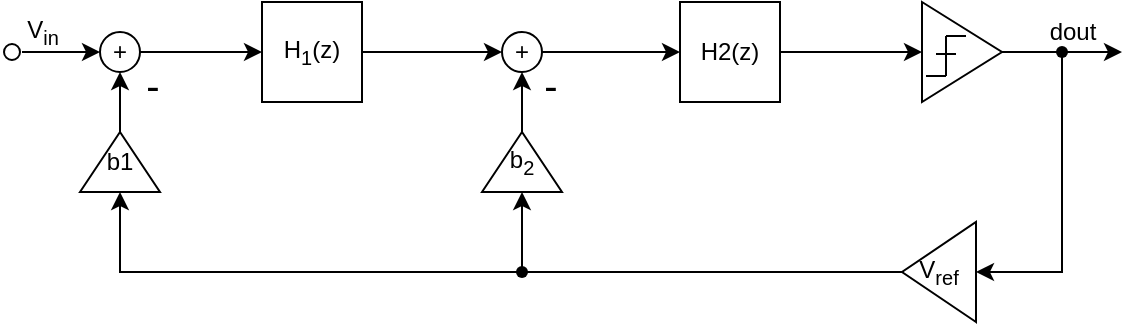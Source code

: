 <mxfile version="27.1.4" pages="5">
  <diagram id="gZWo3B7QlUxEHqJ_hI2z" name="Page-4">
    <mxGraphModel dx="1547" dy="680" grid="0" gridSize="10" guides="1" tooltips="1" connect="1" arrows="1" fold="1" page="0" pageScale="1" pageWidth="291" pageHeight="413" math="0" shadow="0">
      <root>
        <mxCell id="0" />
        <mxCell id="1" parent="0" />
        <mxCell id="CJryTpQNmuOGRw4IoCqr-4" style="edgeStyle=orthogonalEdgeStyle;rounded=0;orthogonalLoop=1;jettySize=auto;html=1;entryX=0;entryY=0.5;entryDx=0;entryDy=0;" parent="1" source="CJryTpQNmuOGRw4IoCqr-1" target="CJryTpQNmuOGRw4IoCqr-2" edge="1">
          <mxGeometry relative="1" as="geometry" />
        </mxCell>
        <mxCell id="CJryTpQNmuOGRw4IoCqr-1" value="H&lt;sub&gt;1&lt;/sub&gt;(z)" style="whiteSpace=wrap;html=1;aspect=fixed;" parent="1" vertex="1">
          <mxGeometry x="110" y="150" width="50" height="50" as="geometry" />
        </mxCell>
        <mxCell id="CJryTpQNmuOGRw4IoCqr-5" style="edgeStyle=orthogonalEdgeStyle;rounded=0;orthogonalLoop=1;jettySize=auto;html=1;entryX=0;entryY=0.5;entryDx=0;entryDy=0;" parent="1" source="CJryTpQNmuOGRw4IoCqr-2" target="CJryTpQNmuOGRw4IoCqr-3" edge="1">
          <mxGeometry relative="1" as="geometry" />
        </mxCell>
        <mxCell id="CJryTpQNmuOGRw4IoCqr-2" value="+" style="ellipse;whiteSpace=wrap;html=1;aspect=fixed;" parent="1" vertex="1">
          <mxGeometry x="230" y="165" width="20" height="20" as="geometry" />
        </mxCell>
        <mxCell id="CJryTpQNmuOGRw4IoCqr-13" style="edgeStyle=orthogonalEdgeStyle;rounded=0;orthogonalLoop=1;jettySize=auto;html=1;entryX=0;entryY=0.5;entryDx=0;entryDy=0;" parent="1" source="CJryTpQNmuOGRw4IoCqr-3" target="CJryTpQNmuOGRw4IoCqr-12" edge="1">
          <mxGeometry relative="1" as="geometry" />
        </mxCell>
        <mxCell id="CJryTpQNmuOGRw4IoCqr-3" value="H2(z)" style="whiteSpace=wrap;html=1;aspect=fixed;" parent="1" vertex="1">
          <mxGeometry x="319" y="150" width="50" height="50" as="geometry" />
        </mxCell>
        <mxCell id="CJryTpQNmuOGRw4IoCqr-7" style="edgeStyle=orthogonalEdgeStyle;rounded=0;orthogonalLoop=1;jettySize=auto;html=1;entryX=0.5;entryY=1;entryDx=0;entryDy=0;" parent="1" source="CJryTpQNmuOGRw4IoCqr-6" target="CJryTpQNmuOGRw4IoCqr-2" edge="1">
          <mxGeometry relative="1" as="geometry" />
        </mxCell>
        <mxCell id="CJryTpQNmuOGRw4IoCqr-6" value="b&lt;sub&gt;2&lt;/sub&gt;" style="triangle;whiteSpace=wrap;html=1;rotation=90;horizontal=0;verticalAlign=middle;direction=west;" parent="1" vertex="1">
          <mxGeometry x="225" y="210" width="30" height="40" as="geometry" />
        </mxCell>
        <mxCell id="CJryTpQNmuOGRw4IoCqr-11" style="edgeStyle=orthogonalEdgeStyle;rounded=0;orthogonalLoop=1;jettySize=auto;html=1;entryX=0;entryY=0.5;entryDx=0;entryDy=0;" parent="1" source="CJryTpQNmuOGRw4IoCqr-8" target="CJryTpQNmuOGRw4IoCqr-1" edge="1">
          <mxGeometry relative="1" as="geometry" />
        </mxCell>
        <mxCell id="CJryTpQNmuOGRw4IoCqr-8" value="+" style="ellipse;whiteSpace=wrap;html=1;aspect=fixed;" parent="1" vertex="1">
          <mxGeometry x="29" y="165" width="20" height="20" as="geometry" />
        </mxCell>
        <mxCell id="CJryTpQNmuOGRw4IoCqr-9" style="edgeStyle=orthogonalEdgeStyle;rounded=0;orthogonalLoop=1;jettySize=auto;html=1;entryX=0.5;entryY=1;entryDx=0;entryDy=0;" parent="1" source="CJryTpQNmuOGRw4IoCqr-10" target="CJryTpQNmuOGRw4IoCqr-8" edge="1">
          <mxGeometry relative="1" as="geometry" />
        </mxCell>
        <mxCell id="CJryTpQNmuOGRw4IoCqr-10" value="b1" style="triangle;whiteSpace=wrap;html=1;rotation=90;horizontal=0;verticalAlign=middle;direction=west;" parent="1" vertex="1">
          <mxGeometry x="24" y="210" width="30" height="40" as="geometry" />
        </mxCell>
        <mxCell id="CJryTpQNmuOGRw4IoCqr-19" style="edgeStyle=orthogonalEdgeStyle;rounded=0;orthogonalLoop=1;jettySize=auto;html=1;" parent="1" source="CJryTpQNmuOGRw4IoCqr-12" edge="1">
          <mxGeometry relative="1" as="geometry">
            <mxPoint x="540" y="175" as="targetPoint" />
          </mxGeometry>
        </mxCell>
        <mxCell id="CJryTpQNmuOGRw4IoCqr-20" style="edgeStyle=orthogonalEdgeStyle;rounded=0;orthogonalLoop=1;jettySize=auto;html=1;entryX=0;entryY=0.5;entryDx=0;entryDy=0;" parent="1" source="RtBxaYDA31Vj4AzgGgbc-4" target="CJryTpQNmuOGRw4IoCqr-21" edge="1">
          <mxGeometry relative="1" as="geometry">
            <mxPoint x="510" y="280" as="targetPoint" />
            <Array as="points">
              <mxPoint x="510" y="175" />
              <mxPoint x="510" y="285" />
            </Array>
          </mxGeometry>
        </mxCell>
        <mxCell id="CJryTpQNmuOGRw4IoCqr-12" value="" style="triangle;whiteSpace=wrap;html=1;" parent="1" vertex="1">
          <mxGeometry x="440" y="150" width="40" height="50" as="geometry" />
        </mxCell>
        <mxCell id="CJryTpQNmuOGRw4IoCqr-14" value="" style="endArrow=none;html=1;rounded=0;" parent="1" edge="1">
          <mxGeometry width="50" height="50" relative="1" as="geometry">
            <mxPoint x="452" y="187" as="sourcePoint" />
            <mxPoint x="452" y="167" as="targetPoint" />
          </mxGeometry>
        </mxCell>
        <mxCell id="CJryTpQNmuOGRw4IoCqr-16" value="" style="endArrow=none;html=1;rounded=0;" parent="1" edge="1">
          <mxGeometry width="50" height="50" relative="1" as="geometry">
            <mxPoint x="442" y="187" as="sourcePoint" />
            <mxPoint x="452" y="187" as="targetPoint" />
          </mxGeometry>
        </mxCell>
        <mxCell id="CJryTpQNmuOGRw4IoCqr-17" value="" style="endArrow=none;html=1;rounded=0;" parent="1" edge="1">
          <mxGeometry width="50" height="50" relative="1" as="geometry">
            <mxPoint x="452" y="167" as="sourcePoint" />
            <mxPoint x="462" y="167" as="targetPoint" />
          </mxGeometry>
        </mxCell>
        <mxCell id="CJryTpQNmuOGRw4IoCqr-18" value="" style="endArrow=none;html=1;rounded=0;" parent="1" edge="1">
          <mxGeometry width="50" height="50" relative="1" as="geometry">
            <mxPoint x="447" y="176" as="sourcePoint" />
            <mxPoint x="457" y="176" as="targetPoint" />
          </mxGeometry>
        </mxCell>
        <mxCell id="CJryTpQNmuOGRw4IoCqr-22" style="edgeStyle=orthogonalEdgeStyle;rounded=0;orthogonalLoop=1;jettySize=auto;html=1;entryX=0;entryY=0.5;entryDx=0;entryDy=0;" parent="1" source="CJryTpQNmuOGRw4IoCqr-21" target="CJryTpQNmuOGRw4IoCqr-6" edge="1">
          <mxGeometry relative="1" as="geometry" />
        </mxCell>
        <mxCell id="CJryTpQNmuOGRw4IoCqr-23" style="edgeStyle=orthogonalEdgeStyle;rounded=0;orthogonalLoop=1;jettySize=auto;html=1;entryX=0;entryY=0.5;entryDx=0;entryDy=0;" parent="1" source="RtBxaYDA31Vj4AzgGgbc-1" target="CJryTpQNmuOGRw4IoCqr-10" edge="1">
          <mxGeometry relative="1" as="geometry" />
        </mxCell>
        <mxCell id="CJryTpQNmuOGRw4IoCqr-21" value="V&lt;sub&gt;ref&lt;/sub&gt;" style="triangle;whiteSpace=wrap;html=1;rotation=0;horizontal=1;verticalAlign=middle;direction=west;" parent="1" vertex="1">
          <mxGeometry x="430" y="260" width="37" height="50" as="geometry" />
        </mxCell>
        <mxCell id="RtBxaYDA31Vj4AzgGgbc-1" value="" style="shape=waypoint;sketch=0;fillStyle=solid;size=6;pointerEvents=1;points=[];fillColor=none;resizable=0;rotatable=0;perimeter=centerPerimeter;snapToPoint=1;verticalAlign=middle;spacingBottom=0;spacingTop=0;fontFamily=Verdana;fontSize=12;labelPosition=center;verticalLabelPosition=middle;align=left;spacingRight=0;spacingLeft=6;" parent="1" vertex="1">
          <mxGeometry x="220" y="265" width="40" height="40" as="geometry" />
        </mxCell>
        <mxCell id="RtBxaYDA31Vj4AzgGgbc-4" value="" style="shape=waypoint;sketch=0;fillStyle=solid;size=6;pointerEvents=1;points=[];fillColor=none;resizable=0;rotatable=0;perimeter=centerPerimeter;snapToPoint=1;verticalAlign=middle;spacingBottom=0;spacingTop=0;fontFamily=Verdana;fontSize=12;labelPosition=center;verticalLabelPosition=middle;align=left;spacingRight=0;spacingLeft=6;" parent="1" vertex="1">
          <mxGeometry x="490" y="155" width="40" height="40" as="geometry" />
        </mxCell>
        <mxCell id="RtBxaYDA31Vj4AzgGgbc-6" value="&lt;font style=&quot;font-size: 20px;&quot;&gt;-&lt;/font&gt;" style="text;html=1;align=center;verticalAlign=middle;resizable=0;points=[];autosize=1;strokeColor=none;fillColor=none;" parent="1" vertex="1">
          <mxGeometry x="239" y="171" width="30" height="40" as="geometry" />
        </mxCell>
        <mxCell id="RtBxaYDA31Vj4AzgGgbc-7" value="&lt;font style=&quot;font-size: 20px;&quot;&gt;-&lt;/font&gt;" style="text;html=1;align=center;verticalAlign=middle;resizable=0;points=[];autosize=1;strokeColor=none;fillColor=none;" parent="1" vertex="1">
          <mxGeometry x="40" y="171" width="30" height="40" as="geometry" />
        </mxCell>
        <mxCell id="RtBxaYDA31Vj4AzgGgbc-8" value="dout" style="text;html=1;align=center;verticalAlign=middle;resizable=0;points=[];autosize=1;strokeColor=none;fillColor=none;" parent="1" vertex="1">
          <mxGeometry x="490" y="150" width="50" height="30" as="geometry" />
        </mxCell>
        <mxCell id="E4PyiPOslM1uWW0bDdT4-4" style="edgeStyle=orthogonalEdgeStyle;rounded=0;orthogonalLoop=1;jettySize=auto;html=1;entryX=0;entryY=0.5;entryDx=0;entryDy=0;" parent="1" source="E4PyiPOslM1uWW0bDdT4-3" target="CJryTpQNmuOGRw4IoCqr-8" edge="1">
          <mxGeometry relative="1" as="geometry" />
        </mxCell>
        <mxCell id="E4PyiPOslM1uWW0bDdT4-3" value="" style="verticalLabelPosition=bottom;shadow=0;dashed=0;align=center;html=1;verticalAlign=top;shape=mxgraph.electrical.logic_gates.inverting_contact;" parent="1" vertex="1">
          <mxGeometry x="-20" y="170" width="10" height="10" as="geometry" />
        </mxCell>
        <mxCell id="E4PyiPOslM1uWW0bDdT4-5" value="V&lt;sub&gt;in&lt;/sub&gt;" style="text;html=1;align=center;verticalAlign=middle;resizable=0;points=[];autosize=1;strokeColor=none;fillColor=none;" parent="1" vertex="1">
          <mxGeometry x="-20" y="150" width="40" height="30" as="geometry" />
        </mxCell>
      </root>
    </mxGraphModel>
  </diagram>
  <diagram id="gQB5KKi7ZmvJbul4bdGs" name="Page-5">
    <mxGraphModel dx="698" dy="296" grid="0" gridSize="10" guides="1" tooltips="1" connect="1" arrows="1" fold="1" page="0" pageScale="1" pageWidth="291" pageHeight="413" background="none" math="0" shadow="0">
      <root>
        <mxCell id="0" />
        <mxCell id="1" parent="0" />
        <mxCell id="dV9ZF2vHYXp3OjOCAdey-1" style="edgeStyle=orthogonalEdgeStyle;rounded=0;orthogonalLoop=1;jettySize=auto;html=1;entryX=0;entryY=0.5;entryDx=0;entryDy=0;" edge="1" parent="1" source="dV9ZF2vHYXp3OjOCAdey-2" target="dV9ZF2vHYXp3OjOCAdey-4">
          <mxGeometry relative="1" as="geometry" />
        </mxCell>
        <mxCell id="dV9ZF2vHYXp3OjOCAdey-2" value="H&lt;sub&gt;1&lt;/sub&gt;(z)" style="whiteSpace=wrap;html=1;aspect=fixed;" vertex="1" parent="1">
          <mxGeometry x="290" y="250" width="50" height="50" as="geometry" />
        </mxCell>
        <mxCell id="dV9ZF2vHYXp3OjOCAdey-3" style="edgeStyle=orthogonalEdgeStyle;rounded=0;orthogonalLoop=1;jettySize=auto;html=1;entryX=0;entryY=0.5;entryDx=0;entryDy=0;" edge="1" parent="1" source="dV9ZF2vHYXp3OjOCAdey-4" target="dV9ZF2vHYXp3OjOCAdey-6">
          <mxGeometry relative="1" as="geometry" />
        </mxCell>
        <mxCell id="dV9ZF2vHYXp3OjOCAdey-4" value="+" style="ellipse;whiteSpace=wrap;html=1;aspect=fixed;" vertex="1" parent="1">
          <mxGeometry x="410" y="265" width="20" height="20" as="geometry" />
        </mxCell>
        <mxCell id="dV9ZF2vHYXp3OjOCAdey-5" style="edgeStyle=orthogonalEdgeStyle;rounded=0;orthogonalLoop=1;jettySize=auto;html=1;entryX=0;entryY=0.5;entryDx=0;entryDy=0;" edge="1" parent="1" source="dV9ZF2vHYXp3OjOCAdey-6">
          <mxGeometry relative="1" as="geometry">
            <mxPoint x="620" y="275" as="targetPoint" />
          </mxGeometry>
        </mxCell>
        <mxCell id="dV9ZF2vHYXp3OjOCAdey-6" value="H2(z)" style="whiteSpace=wrap;html=1;aspect=fixed;" vertex="1" parent="1">
          <mxGeometry x="499" y="250" width="50" height="50" as="geometry" />
        </mxCell>
        <mxCell id="dV9ZF2vHYXp3OjOCAdey-7" style="edgeStyle=orthogonalEdgeStyle;rounded=0;orthogonalLoop=1;jettySize=auto;html=1;entryX=0.5;entryY=1;entryDx=0;entryDy=0;" edge="1" parent="1" source="dV9ZF2vHYXp3OjOCAdey-8" target="dV9ZF2vHYXp3OjOCAdey-4">
          <mxGeometry relative="1" as="geometry" />
        </mxCell>
        <mxCell id="dV9ZF2vHYXp3OjOCAdey-8" value="b&lt;sub&gt;2&lt;/sub&gt;" style="triangle;whiteSpace=wrap;html=1;rotation=90;horizontal=0;verticalAlign=middle;direction=west;" vertex="1" parent="1">
          <mxGeometry x="405" y="310" width="30" height="40" as="geometry" />
        </mxCell>
        <mxCell id="dV9ZF2vHYXp3OjOCAdey-9" style="edgeStyle=orthogonalEdgeStyle;rounded=0;orthogonalLoop=1;jettySize=auto;html=1;entryX=0;entryY=0.5;entryDx=0;entryDy=0;" edge="1" parent="1" source="dV9ZF2vHYXp3OjOCAdey-10" target="dV9ZF2vHYXp3OjOCAdey-2">
          <mxGeometry relative="1" as="geometry" />
        </mxCell>
        <mxCell id="dV9ZF2vHYXp3OjOCAdey-10" value="+" style="ellipse;whiteSpace=wrap;html=1;aspect=fixed;" vertex="1" parent="1">
          <mxGeometry x="209" y="265" width="20" height="20" as="geometry" />
        </mxCell>
        <mxCell id="dV9ZF2vHYXp3OjOCAdey-11" style="edgeStyle=orthogonalEdgeStyle;rounded=0;orthogonalLoop=1;jettySize=auto;html=1;entryX=0.5;entryY=1;entryDx=0;entryDy=0;" edge="1" parent="1" source="dV9ZF2vHYXp3OjOCAdey-12" target="dV9ZF2vHYXp3OjOCAdey-10">
          <mxGeometry relative="1" as="geometry" />
        </mxCell>
        <mxCell id="dV9ZF2vHYXp3OjOCAdey-12" value="b1" style="triangle;whiteSpace=wrap;html=1;rotation=90;horizontal=0;verticalAlign=middle;direction=west;" vertex="1" parent="1">
          <mxGeometry x="204" y="310" width="30" height="40" as="geometry" />
        </mxCell>
        <mxCell id="dV9ZF2vHYXp3OjOCAdey-13" style="edgeStyle=orthogonalEdgeStyle;rounded=0;orthogonalLoop=1;jettySize=auto;html=1;" edge="1" parent="1">
          <mxGeometry relative="1" as="geometry">
            <mxPoint x="701" y="275" as="targetPoint" />
            <mxPoint x="641" y="275" as="sourcePoint" />
          </mxGeometry>
        </mxCell>
        <mxCell id="dV9ZF2vHYXp3OjOCAdey-20" style="edgeStyle=orthogonalEdgeStyle;rounded=0;orthogonalLoop=1;jettySize=auto;html=1;entryX=0;entryY=0.5;entryDx=0;entryDy=0;exitX=0.5;exitY=1;exitDx=0;exitDy=0;" edge="1" parent="1" source="dV9ZF2vHYXp3OjOCAdey-31" target="dV9ZF2vHYXp3OjOCAdey-8">
          <mxGeometry relative="1" as="geometry">
            <mxPoint x="610" y="385" as="sourcePoint" />
            <Array as="points">
              <mxPoint x="630" y="380" />
              <mxPoint x="420" y="380" />
            </Array>
          </mxGeometry>
        </mxCell>
        <mxCell id="dV9ZF2vHYXp3OjOCAdey-21" style="edgeStyle=orthogonalEdgeStyle;rounded=0;orthogonalLoop=1;jettySize=auto;html=1;entryX=0;entryY=0.5;entryDx=0;entryDy=0;" edge="1" parent="1" source="dV9ZF2vHYXp3OjOCAdey-23" target="dV9ZF2vHYXp3OjOCAdey-12">
          <mxGeometry relative="1" as="geometry">
            <Array as="points">
              <mxPoint x="420" y="380" />
              <mxPoint x="219" y="380" />
            </Array>
          </mxGeometry>
        </mxCell>
        <mxCell id="dV9ZF2vHYXp3OjOCAdey-23" value="" style="shape=waypoint;sketch=0;fillStyle=solid;size=6;pointerEvents=1;points=[];fillColor=none;resizable=0;rotatable=0;perimeter=centerPerimeter;snapToPoint=1;verticalAlign=middle;spacingBottom=0;spacingTop=0;fontFamily=Verdana;fontSize=12;labelPosition=center;verticalLabelPosition=middle;align=left;spacingRight=0;spacingLeft=6;" vertex="1" parent="1">
          <mxGeometry x="400" y="360" width="40" height="40" as="geometry" />
        </mxCell>
        <mxCell id="dV9ZF2vHYXp3OjOCAdey-25" value="&lt;font style=&quot;font-size: 20px;&quot;&gt;-&lt;/font&gt;" style="text;html=1;align=center;verticalAlign=middle;resizable=0;points=[];autosize=1;strokeColor=none;fillColor=none;" vertex="1" parent="1">
          <mxGeometry x="419" y="271" width="30" height="40" as="geometry" />
        </mxCell>
        <mxCell id="dV9ZF2vHYXp3OjOCAdey-26" value="&lt;font style=&quot;font-size: 20px;&quot;&gt;-&lt;/font&gt;" style="text;html=1;align=center;verticalAlign=middle;resizable=0;points=[];autosize=1;strokeColor=none;fillColor=none;" vertex="1" parent="1">
          <mxGeometry x="220" y="271" width="30" height="40" as="geometry" />
        </mxCell>
        <mxCell id="dV9ZF2vHYXp3OjOCAdey-28" style="edgeStyle=orthogonalEdgeStyle;rounded=0;orthogonalLoop=1;jettySize=auto;html=1;entryX=0;entryY=0.5;entryDx=0;entryDy=0;" edge="1" parent="1" source="dV9ZF2vHYXp3OjOCAdey-29" target="dV9ZF2vHYXp3OjOCAdey-10">
          <mxGeometry relative="1" as="geometry" />
        </mxCell>
        <mxCell id="dV9ZF2vHYXp3OjOCAdey-29" value="" style="verticalLabelPosition=bottom;shadow=0;dashed=0;align=center;html=1;verticalAlign=top;shape=mxgraph.electrical.logic_gates.inverting_contact;" vertex="1" parent="1">
          <mxGeometry x="160" y="270" width="10" height="10" as="geometry" />
        </mxCell>
        <mxCell id="dV9ZF2vHYXp3OjOCAdey-30" value="V&lt;sub&gt;in&lt;/sub&gt;" style="text;html=1;align=center;verticalAlign=middle;resizable=0;points=[];autosize=1;strokeColor=none;fillColor=none;" vertex="1" parent="1">
          <mxGeometry x="160" y="250" width="40" height="30" as="geometry" />
        </mxCell>
        <mxCell id="dV9ZF2vHYXp3OjOCAdey-31" value="+" style="ellipse;whiteSpace=wrap;html=1;aspect=fixed;" vertex="1" parent="1">
          <mxGeometry x="620" y="265" width="20" height="20" as="geometry" />
        </mxCell>
        <mxCell id="dV9ZF2vHYXp3OjOCAdey-33" style="edgeStyle=orthogonalEdgeStyle;rounded=0;orthogonalLoop=1;jettySize=auto;html=1;entryX=0.5;entryY=0;entryDx=0;entryDy=0;" edge="1" parent="1" target="dV9ZF2vHYXp3OjOCAdey-31">
          <mxGeometry relative="1" as="geometry">
            <mxPoint x="630" y="228" as="sourcePoint" />
            <Array as="points">
              <mxPoint x="630" y="240" />
              <mxPoint x="630" y="240" />
            </Array>
          </mxGeometry>
        </mxCell>
        <mxCell id="dV9ZF2vHYXp3OjOCAdey-34" value="&lt;font style=&quot;font-size: 11px;&quot;&gt;E(z)&lt;/font&gt;" style="text;html=1;align=center;verticalAlign=middle;resizable=0;points=[];autosize=1;strokeColor=none;fillColor=none;" vertex="1" parent="1">
          <mxGeometry x="620" y="220" width="40" height="30" as="geometry" />
        </mxCell>
        <mxCell id="dV9ZF2vHYXp3OjOCAdey-35" value="&lt;font style=&quot;font-size: 11px;&quot;&gt;V(z)&lt;/font&gt;" style="text;html=1;align=center;verticalAlign=middle;resizable=0;points=[];autosize=1;strokeColor=none;fillColor=none;" vertex="1" parent="1">
          <mxGeometry x="660" y="250" width="40" height="30" as="geometry" />
        </mxCell>
      </root>
    </mxGraphModel>
  </diagram>
  <diagram id="8VHMNtIWuoGR1zw1A4Sn" name="Page-3">
    <mxGraphModel dx="850" dy="267" grid="0" gridSize="10" guides="1" tooltips="1" connect="1" arrows="1" fold="1" page="0" pageScale="1" pageWidth="291" pageHeight="413" math="1" shadow="0">
      <root>
        <mxCell id="0" />
        <mxCell id="1" parent="0" />
        <mxCell id="N3Xqp_bj4aA_QfKJzf-Z-3" style="edgeStyle=orthogonalEdgeStyle;rounded=0;orthogonalLoop=1;jettySize=auto;html=1;entryX=0;entryY=0.5;entryDx=0;entryDy=0;labelBackgroundColor=none;" edge="1" parent="1" source="N3Xqp_bj4aA_QfKJzf-Z-1" target="N3Xqp_bj4aA_QfKJzf-Z-2">
          <mxGeometry relative="1" as="geometry" />
        </mxCell>
        <mxCell id="N3Xqp_bj4aA_QfKJzf-Z-1" value="&lt;div&gt;&lt;font&gt;$$\Delta\Sigma$$&lt;/font&gt;&lt;/div&gt;" style="whiteSpace=wrap;html=1;aspect=fixed;fontSize=22;verticalAlign=middle;textDirection=vertical-lr;labelBackgroundColor=none;" vertex="1" parent="1">
          <mxGeometry x="40" y="80" width="60" height="60" as="geometry" />
        </mxCell>
        <mxCell id="gQUA27fmuFWmjgdwy_Er-4" style="edgeStyle=orthogonalEdgeStyle;rounded=0;orthogonalLoop=1;jettySize=auto;html=1;labelBackgroundColor=none;" edge="1" parent="1" source="N3Xqp_bj4aA_QfKJzf-Z-2">
          <mxGeometry relative="1" as="geometry">
            <mxPoint x="320" y="110" as="targetPoint" />
          </mxGeometry>
        </mxCell>
        <mxCell id="N3Xqp_bj4aA_QfKJzf-Z-2" value="Digital Filter" style="rounded=0;whiteSpace=wrap;html=1;fontSize=17;labelBackgroundColor=none;" vertex="1" parent="1">
          <mxGeometry x="160" y="85" width="104" height="50" as="geometry" />
        </mxCell>
        <mxCell id="N3Xqp_bj4aA_QfKJzf-Z-4" value="&lt;div&gt;&lt;font style=&quot;font-size: 15px;&quot;&gt;Vin&lt;/font&gt;&lt;/div&gt;" style="text;html=1;align=center;verticalAlign=middle;resizable=0;points=[];autosize=1;strokeColor=none;fillColor=none;labelBackgroundColor=none;" vertex="1" parent="1">
          <mxGeometry x="-70" y="95" width="50" height="30" as="geometry" />
        </mxCell>
        <mxCell id="gQUA27fmuFWmjgdwy_Er-1" style="edgeStyle=orthogonalEdgeStyle;rounded=0;orthogonalLoop=1;jettySize=auto;html=1;entryX=0;entryY=0.5;entryDx=0;entryDy=0;labelBackgroundColor=none;" edge="1" parent="1" source="gQUA27fmuFWmjgdwy_Er-2">
          <mxGeometry relative="1" as="geometry">
            <mxPoint x="40" y="110" as="targetPoint" />
          </mxGeometry>
        </mxCell>
        <mxCell id="gQUA27fmuFWmjgdwy_Er-2" value="" style="verticalLabelPosition=bottom;shadow=0;dashed=0;align=center;html=1;verticalAlign=top;shape=mxgraph.electrical.logic_gates.inverting_contact;labelBackgroundColor=none;" vertex="1" parent="1">
          <mxGeometry x="-30" y="105" width="10" height="10" as="geometry" />
        </mxCell>
        <mxCell id="gQUA27fmuFWmjgdwy_Er-5" value="&lt;font style=&quot;font-size: 15px;&quot;&gt;Q&lt;sub&gt;out&lt;/sub&gt;&lt;/font&gt;" style="text;html=1;align=center;verticalAlign=middle;resizable=0;points=[];autosize=1;strokeColor=none;fillColor=none;labelBackgroundColor=none;" vertex="1" parent="1">
          <mxGeometry x="280" y="80" width="50" height="30" as="geometry" />
        </mxCell>
      </root>
    </mxGraphModel>
  </diagram>
  <diagram id="soX1_EFC0Rq3kYVKs3pr" name="Page-6">
    <mxGraphModel dx="1055" dy="389" grid="0" gridSize="10" guides="1" tooltips="1" connect="1" arrows="1" fold="1" page="0" pageScale="1" pageWidth="291" pageHeight="413" math="1" shadow="0">
      <root>
        <mxCell id="0" />
        <mxCell id="1" parent="0" />
        <mxCell id="g7ns7u0CC3hlnOEi17j1-4" style="edgeStyle=orthogonalEdgeStyle;rounded=0;orthogonalLoop=1;jettySize=auto;html=1;labelBackgroundColor=none;" edge="1" parent="1" source="1_ZncWEBZtpwwkyxh1zw-4" target="g7ns7u0CC3hlnOEi17j1-1">
          <mxGeometry relative="1" as="geometry" />
        </mxCell>
        <mxCell id="1_ZncWEBZtpwwkyxh1zw-4" value="&lt;font style=&quot;font-size: 17px;&quot;&gt;$$z^{-1}$$&lt;/font&gt;" style="rounded=0;whiteSpace=wrap;html=1;labelBackgroundColor=none;" vertex="1" parent="1">
          <mxGeometry x="68" y="91" width="60" height="45" as="geometry" />
        </mxCell>
        <mxCell id="g7ns7u0CC3hlnOEi17j1-13" style="edgeStyle=orthogonalEdgeStyle;rounded=0;orthogonalLoop=1;jettySize=auto;html=1;entryX=0.5;entryY=1;entryDx=0;entryDy=0;labelBackgroundColor=none;" edge="1" parent="1" source="1_ZncWEBZtpwwkyxh1zw-5" target="g7ns7u0CC3hlnOEi17j1-9">
          <mxGeometry relative="1" as="geometry" />
        </mxCell>
        <mxCell id="1_ZncWEBZtpwwkyxh1zw-5" value="&lt;font style=&quot;font-size: 17px;&quot;&gt;$$z^{-osr}$$&lt;/font&gt;" style="rounded=0;whiteSpace=wrap;html=1;labelBackgroundColor=none;" vertex="1" parent="1">
          <mxGeometry x="275" y="91" width="60" height="45" as="geometry" />
        </mxCell>
        <mxCell id="g7ns7u0CC3hlnOEi17j1-12" style="edgeStyle=orthogonalEdgeStyle;rounded=0;orthogonalLoop=1;jettySize=auto;html=1;entryX=0;entryY=0.5;entryDx=0;entryDy=0;labelBackgroundColor=none;" edge="1" parent="1" source="g7ns7u0CC3hlnOEi17j1-1" target="g7ns7u0CC3hlnOEi17j1-9">
          <mxGeometry relative="1" as="geometry" />
        </mxCell>
        <mxCell id="g7ns7u0CC3hlnOEi17j1-1" value="" style="group;movable=1;resizable=1;rotatable=1;deletable=1;editable=1;locked=0;connectable=1;labelBackgroundColor=none;" vertex="1" connectable="0" parent="1">
          <mxGeometry x="6" y="52" width="26" height="28" as="geometry" />
        </mxCell>
        <mxCell id="1_ZncWEBZtpwwkyxh1zw-6" value="" style="ellipse;whiteSpace=wrap;html=1;aspect=fixed;fontSize=17;textShadow=1;movable=0;resizable=0;rotatable=0;deletable=0;editable=0;locked=1;connectable=0;" vertex="1" parent="g7ns7u0CC3hlnOEi17j1-1">
          <mxGeometry y="1" width="26" height="26" as="geometry" />
        </mxCell>
        <mxCell id="1_ZncWEBZtpwwkyxh1zw-7" value="&lt;div&gt;$$+$$&lt;/div&gt;" style="text;html=1;align=center;verticalAlign=middle;whiteSpace=wrap;rounded=0;fontSize=15;movable=0;resizable=0;rotatable=0;deletable=0;editable=0;locked=1;connectable=0;" vertex="1" parent="g7ns7u0CC3hlnOEi17j1-1">
          <mxGeometry x="4.5" width="17" height="28" as="geometry" />
        </mxCell>
        <mxCell id="3-cNEoHnSmUtxSrV5ZhE-4" style="edgeStyle=orthogonalEdgeStyle;rounded=0;orthogonalLoop=1;jettySize=auto;html=1;labelBackgroundColor=none;" edge="1" parent="1" source="g7ns7u0CC3hlnOEi17j1-9">
          <mxGeometry relative="1" as="geometry">
            <mxPoint x="450" y="66" as="targetPoint" />
          </mxGeometry>
        </mxCell>
        <mxCell id="g7ns7u0CC3hlnOEi17j1-9" value="" style="group;movable=1;resizable=1;rotatable=1;deletable=1;editable=1;locked=0;connectable=1;labelBackgroundColor=none;" vertex="1" connectable="0" parent="1">
          <mxGeometry x="381" y="52" width="26" height="28" as="geometry" />
        </mxCell>
        <mxCell id="g7ns7u0CC3hlnOEi17j1-10" value="" style="ellipse;whiteSpace=wrap;html=1;aspect=fixed;fontSize=17;textShadow=1;movable=0;resizable=0;rotatable=0;deletable=0;editable=0;locked=1;connectable=0;" vertex="1" parent="g7ns7u0CC3hlnOEi17j1-9">
          <mxGeometry y="1" width="26" height="26" as="geometry" />
        </mxCell>
        <mxCell id="g7ns7u0CC3hlnOEi17j1-11" value="&lt;div&gt;$$+$$&lt;/div&gt;" style="text;html=1;align=center;verticalAlign=middle;whiteSpace=wrap;rounded=0;fontSize=15;movable=0;resizable=0;rotatable=0;deletable=0;editable=0;locked=1;connectable=0;" vertex="1" parent="g7ns7u0CC3hlnOEi17j1-9">
          <mxGeometry x="4.5" width="17" height="28" as="geometry" />
        </mxCell>
        <mxCell id="g7ns7u0CC3hlnOEi17j1-14" value="" style="endArrow=classic;html=1;rounded=0;entryX=1;entryY=0.5;entryDx=0;entryDy=0;labelBackgroundColor=none;" edge="1" parent="1" target="1_ZncWEBZtpwwkyxh1zw-4">
          <mxGeometry width="50" height="50" relative="1" as="geometry">
            <mxPoint x="162" y="66" as="sourcePoint" />
            <mxPoint x="133" y="112.5" as="targetPoint" />
            <Array as="points">
              <mxPoint x="162" y="114" />
            </Array>
          </mxGeometry>
        </mxCell>
        <mxCell id="g7ns7u0CC3hlnOEi17j1-17" value="" style="endArrow=classic;html=1;rounded=0;entryX=1;entryY=0.5;entryDx=0;entryDy=0;labelBackgroundColor=none;" edge="1" parent="1">
          <mxGeometry width="50" height="50" relative="1" as="geometry">
            <mxPoint x="241" y="66" as="sourcePoint" />
            <mxPoint x="275" y="114" as="targetPoint" />
            <Array as="points">
              <mxPoint x="241" y="114" />
            </Array>
          </mxGeometry>
        </mxCell>
        <mxCell id="3-cNEoHnSmUtxSrV5ZhE-1" value="$$X(z)$$" style="text;html=1;align=center;verticalAlign=middle;resizable=0;points=[];autosize=1;strokeColor=none;fillColor=none;labelBackgroundColor=none;" vertex="1" parent="1">
          <mxGeometry x="-114" y="52" width="70" height="30" as="geometry" />
        </mxCell>
        <mxCell id="3-cNEoHnSmUtxSrV5ZhE-2" style="edgeStyle=orthogonalEdgeStyle;rounded=0;orthogonalLoop=1;jettySize=auto;html=1;entryX=0;entryY=0.5;entryDx=0;entryDy=0;labelBackgroundColor=none;" edge="1" parent="1" source="3-cNEoHnSmUtxSrV5ZhE-3">
          <mxGeometry relative="1" as="geometry">
            <mxPoint x="6" y="67" as="targetPoint" />
          </mxGeometry>
        </mxCell>
        <mxCell id="3-cNEoHnSmUtxSrV5ZhE-3" value="" style="verticalLabelPosition=bottom;shadow=0;dashed=0;align=center;html=1;verticalAlign=top;shape=mxgraph.electrical.logic_gates.inverting_contact;labelBackgroundColor=none;" vertex="1" parent="1">
          <mxGeometry x="-64" y="62" width="10" height="10" as="geometry" />
        </mxCell>
        <mxCell id="3-cNEoHnSmUtxSrV5ZhE-5" value="$$Y(z)$$" style="text;html=1;align=center;verticalAlign=middle;resizable=0;points=[];autosize=1;strokeColor=none;fillColor=none;labelBackgroundColor=none;" vertex="1" parent="1">
          <mxGeometry x="405" y="38" width="70" height="30" as="geometry" />
        </mxCell>
      </root>
    </mxGraphModel>
  </diagram>
  <diagram id="fG1_wIstrRRJM2FZDVzQ" name="Page-7">
    <mxGraphModel dx="1547" dy="680" grid="0" gridSize="10" guides="1" tooltips="1" connect="1" arrows="1" fold="1" page="0" pageScale="1" pageWidth="291" pageHeight="413" math="1" shadow="0">
      <root>
        <mxCell id="0" />
        <mxCell id="1" parent="0" />
        <mxCell id="2fbRog4UQWhd4MV1ygr6-48" style="endArrow=none;edgeStyle=orthogonalEdgeStyle;rounded=0;orthogonalLoop=1;jettySize=auto;html=1;" edge="1" parent="1" source="i_ivRI5nVCW75gqRr2es-1">
          <mxGeometry relative="1" as="geometry">
            <mxPoint x="350" y="200" as="targetPoint" />
          </mxGeometry>
        </mxCell>
        <mxCell id="i_ivRI5nVCW75gqRr2es-1" value="" style="verticalLabelPosition=bottom;shadow=0;dashed=0;align=center;html=1;verticalAlign=top;shape=mxgraph.electrical.abstract.operational_amp_1;" vertex="1" parent="1">
          <mxGeometry x="151" y="155" width="98" height="90" as="geometry" />
        </mxCell>
        <mxCell id="i_ivRI5nVCW75gqRr2es-2" value="" style="pointerEvents=1;verticalLabelPosition=bottom;shadow=0;dashed=0;align=center;html=1;verticalAlign=top;shape=mxgraph.electrical.signal_sources.signal_ground;" vertex="1" parent="1">
          <mxGeometry x="99" y="251" width="38" height="25" as="geometry" />
        </mxCell>
        <mxCell id="i_ivRI5nVCW75gqRr2es-4" style="endArrow=none;edgeStyle=orthogonalEdgeStyle;rounded=0;orthogonalLoop=1;jettySize=auto;html=1;entryX=0;entryY=0.835;entryDx=0;entryDy=0;entryPerimeter=0;" edge="1" parent="1" source="i_ivRI5nVCW75gqRr2es-2" target="i_ivRI5nVCW75gqRr2es-1">
          <mxGeometry relative="1" as="geometry">
            <Array as="points">
              <mxPoint x="118" y="230" />
              <mxPoint x="131" y="230" />
            </Array>
          </mxGeometry>
        </mxCell>
        <mxCell id="NL0Lb7cE0S0yHoRJVN3A-1" value="" style="pointerEvents=1;verticalLabelPosition=bottom;shadow=0;dashed=0;align=center;html=1;verticalAlign=top;shape=mxgraph.electrical.capacitors.capacitor_1;" vertex="1" parent="1">
          <mxGeometry x="161.5" y="74" width="77" height="40" as="geometry" />
        </mxCell>
        <mxCell id="NL0Lb7cE0S0yHoRJVN3A-2" style="endArrow=none;edgeStyle=orthogonalEdgeStyle;rounded=0;orthogonalLoop=1;jettySize=auto;html=1;entryX=1;entryY=0.5;entryDx=0;entryDy=0;entryPerimeter=0;" edge="1" parent="1" source="NL0Lb7cE0S0yHoRJVN3A-1" target="i_ivRI5nVCW75gqRr2es-1">
          <mxGeometry relative="1" as="geometry">
            <Array as="points">
              <mxPoint x="289" y="94" />
              <mxPoint x="289" y="200" />
            </Array>
          </mxGeometry>
        </mxCell>
        <mxCell id="NL0Lb7cE0S0yHoRJVN3A-5" value="" style="pointerEvents=1;verticalLabelPosition=bottom;shadow=0;dashed=0;align=center;html=1;verticalAlign=top;shape=mxgraph.electrical.capacitors.capacitor_1;" vertex="1" parent="1">
          <mxGeometry x="-87" y="150" width="77" height="40" as="geometry" />
        </mxCell>
        <mxCell id="NL0Lb7cE0S0yHoRJVN3A-7" value="" style="endArrow=none;html=1;rounded=0;exitX=1;exitY=0.5;exitDx=0;exitDy=0;exitPerimeter=0;" edge="1" parent="1" source="NL0Lb7cE0S0yHoRJVN3A-5">
          <mxGeometry width="50" height="50" relative="1" as="geometry">
            <mxPoint x="70" y="245" as="sourcePoint" />
            <mxPoint x="14" y="157" as="targetPoint" />
          </mxGeometry>
        </mxCell>
        <mxCell id="NL0Lb7cE0S0yHoRJVN3A-8" value="" style="endArrow=none;html=1;rounded=0;entryX=0;entryY=0.165;entryDx=0;entryDy=0;entryPerimeter=0;" edge="1" parent="1" source="ELsuJAQM_qr_vNhGC3J8-1" target="i_ivRI5nVCW75gqRr2es-1">
          <mxGeometry width="50" height="50" relative="1" as="geometry">
            <mxPoint x="19" y="171" as="sourcePoint" />
            <mxPoint x="132" y="170" as="targetPoint" />
          </mxGeometry>
        </mxCell>
        <mxCell id="ELsuJAQM_qr_vNhGC3J8-2" value="" style="endArrow=none;edgeStyle=orthogonalEdgeStyle;rounded=0;orthogonalLoop=1;jettySize=auto;html=1;entryDx=0;entryDy=0;entryPerimeter=0;" edge="1" parent="1" target="ELsuJAQM_qr_vNhGC3J8-1">
          <mxGeometry relative="1" as="geometry">
            <mxPoint x="162" y="94" as="sourcePoint" />
            <mxPoint x="151" y="169.85" as="targetPoint" />
            <Array as="points">
              <mxPoint x="162" y="94" />
              <mxPoint x="61" y="94" />
            </Array>
          </mxGeometry>
        </mxCell>
        <mxCell id="ELsuJAQM_qr_vNhGC3J8-3" value="" style="shape=waypoint;sketch=0;fillStyle=solid;size=6;pointerEvents=1;points=[];fillColor=none;resizable=0;rotatable=0;perimeter=centerPerimeter;snapToPoint=1;verticalAlign=middle;spacingBottom=0;spacingTop=0;fontFamily=Verdana;fontSize=12;labelPosition=center;verticalLabelPosition=middle;align=left;spacingRight=0;spacingLeft=6;" vertex="1" parent="1">
          <mxGeometry x="-30" y="150" width="40" height="40" as="geometry" />
        </mxCell>
        <mxCell id="ELsuJAQM_qr_vNhGC3J8-4" value="" style="endArrow=none;html=1;rounded=0;" edge="1" parent="1" target="ELsuJAQM_qr_vNhGC3J8-3">
          <mxGeometry width="50" height="50" relative="1" as="geometry">
            <mxPoint x="-10" y="207" as="sourcePoint" />
            <mxPoint x="92" y="339" as="targetPoint" />
          </mxGeometry>
        </mxCell>
        <mxCell id="ELsuJAQM_qr_vNhGC3J8-8" style="endArrow=none;edgeStyle=orthogonalEdgeStyle;rounded=0;orthogonalLoop=1;jettySize=auto;html=1;" edge="1" parent="1" source="ELsuJAQM_qr_vNhGC3J8-5">
          <mxGeometry relative="1" as="geometry">
            <mxPoint x="-10" y="243.171" as="targetPoint" />
          </mxGeometry>
        </mxCell>
        <mxCell id="ELsuJAQM_qr_vNhGC3J8-5" value="" style="pointerEvents=1;verticalLabelPosition=bottom;shadow=0;dashed=0;align=center;html=1;verticalAlign=top;shape=mxgraph.electrical.signal_sources.signal_ground;" vertex="1" parent="1">
          <mxGeometry x="-29" y="251" width="38" height="25" as="geometry" />
        </mxCell>
        <mxCell id="ELsuJAQM_qr_vNhGC3J8-14" value="" style="group;rotation=90;" vertex="1" connectable="0" parent="1">
          <mxGeometry x="-31" y="187" width="44" height="40" as="geometry" />
        </mxCell>
        <mxCell id="ELsuJAQM_qr_vNhGC3J8-11" value="" style="endArrow=none;html=1;rounded=0;exitX=1;exitY=0.5;exitDx=0;exitDy=0;exitPerimeter=0;" edge="1" parent="ELsuJAQM_qr_vNhGC3J8-14">
          <mxGeometry width="50" height="50" relative="1" as="geometry">
            <mxPoint x="22" y="18" as="sourcePoint" />
            <mxPoint x="35" y="42" as="targetPoint" />
          </mxGeometry>
        </mxCell>
        <mxCell id="ELsuJAQM_qr_vNhGC3J8-12" value="" style="shape=waypoint;sketch=0;fillStyle=solid;size=6;pointerEvents=1;points=[];fillColor=none;resizable=0;rotatable=0;perimeter=centerPerimeter;snapToPoint=1;verticalAlign=middle;spacingBottom=0;spacingTop=0;fontFamily=Verdana;fontSize=12;labelPosition=center;verticalLabelPosition=middle;align=left;spacingRight=0;spacingLeft=6;rotation=90;" vertex="1" parent="ELsuJAQM_qr_vNhGC3J8-14">
          <mxGeometry x="2" y="-2" width="40" height="40" as="geometry" />
        </mxCell>
        <mxCell id="2fbRog4UQWhd4MV1ygr6-72" value="" style="endArrow=classic;html=1;rounded=0;curved=1;" edge="1" parent="ELsuJAQM_qr_vNhGC3J8-14">
          <mxGeometry width="50" height="50" relative="1" as="geometry">
            <mxPoint x="32" y="21" as="sourcePoint" />
            <mxPoint x="12" y="34" as="targetPoint" />
            <Array as="points">
              <mxPoint x="38" y="40" />
            </Array>
          </mxGeometry>
        </mxCell>
        <mxCell id="ELsuJAQM_qr_vNhGC3J8-18" value="" style="group" vertex="1" connectable="0" parent="1">
          <mxGeometry x="-162" y="150" width="76" height="40" as="geometry" />
        </mxCell>
        <mxCell id="ELsuJAQM_qr_vNhGC3J8-15" value="" style="endArrow=none;html=1;rounded=0;exitX=1;exitY=0.5;exitDx=0;exitDy=0;exitPerimeter=0;" edge="1" parent="ELsuJAQM_qr_vNhGC3J8-18">
          <mxGeometry width="50" height="50" relative="1" as="geometry">
            <mxPoint x="20" y="20" as="sourcePoint" />
            <mxPoint x="44" y="7" as="targetPoint" />
          </mxGeometry>
        </mxCell>
        <mxCell id="ELsuJAQM_qr_vNhGC3J8-16" value="" style="shape=waypoint;sketch=0;fillStyle=solid;size=6;pointerEvents=1;points=[];fillColor=none;resizable=0;rotatable=0;perimeter=centerPerimeter;snapToPoint=1;verticalAlign=middle;spacingBottom=0;spacingTop=0;fontFamily=Verdana;fontSize=12;labelPosition=center;verticalLabelPosition=middle;align=left;spacingRight=0;spacingLeft=6;" vertex="1" parent="ELsuJAQM_qr_vNhGC3J8-18">
          <mxGeometry width="40" height="40" as="geometry" />
        </mxCell>
        <mxCell id="2fbRog4UQWhd4MV1ygr6-1" style="endArrow=none;edgeStyle=orthogonalEdgeStyle;rounded=0;orthogonalLoop=1;jettySize=auto;html=1;entryX=0;entryY=0.5;entryDx=0;entryDy=0;" edge="1" parent="ELsuJAQM_qr_vNhGC3J8-18" source="2fbRog4UQWhd4MV1ygr6-2">
          <mxGeometry relative="1" as="geometry">
            <mxPoint x="19" y="20" as="targetPoint" />
          </mxGeometry>
        </mxCell>
        <mxCell id="2fbRog4UQWhd4MV1ygr6-2" value="" style="verticalLabelPosition=bottom;shadow=0;dashed=0;align=center;html=1;verticalAlign=top;shape=mxgraph.electrical.logic_gates.inverting_contact;" vertex="1" parent="ELsuJAQM_qr_vNhGC3J8-18">
          <mxGeometry x="-30" y="15" width="10" height="10" as="geometry" />
        </mxCell>
        <mxCell id="2fbRog4UQWhd4MV1ygr6-77" value="" style="endArrow=classic;html=1;rounded=0;exitX=0.72;exitY=0.5;exitDx=0;exitDy=0;exitPerimeter=0;curved=1;" edge="1" parent="ELsuJAQM_qr_vNhGC3J8-18">
          <mxGeometry width="50" height="50" relative="1" as="geometry">
            <mxPoint x="20" y="4" as="sourcePoint" />
            <mxPoint x="36.96" y="25.0" as="targetPoint" />
            <Array as="points">
              <mxPoint x="31.96" y="6.0" />
            </Array>
          </mxGeometry>
        </mxCell>
        <mxCell id="2fbRog4UQWhd4MV1ygr6-86" value="$$\Phi_1$$" style="text;html=1;align=center;verticalAlign=middle;resizable=0;points=[];autosize=1;strokeColor=none;fillColor=none;" vertex="1" parent="ELsuJAQM_qr_vNhGC3J8-18">
          <mxGeometry x="-3" y="-16" width="79" height="26" as="geometry" />
        </mxCell>
        <mxCell id="ELsuJAQM_qr_vNhGC3J8-19" style="endArrow=none;edgeStyle=orthogonalEdgeStyle;rounded=0;orthogonalLoop=1;jettySize=auto;html=1;" edge="1" parent="1" source="ELsuJAQM_qr_vNhGC3J8-20">
          <mxGeometry relative="1" as="geometry">
            <mxPoint x="-88" y="240.171" as="targetPoint" />
          </mxGeometry>
        </mxCell>
        <mxCell id="ELsuJAQM_qr_vNhGC3J8-20" value="" style="pointerEvents=1;verticalLabelPosition=bottom;shadow=0;dashed=0;align=center;html=1;verticalAlign=top;shape=mxgraph.electrical.signal_sources.signal_ground;" vertex="1" parent="1">
          <mxGeometry x="-107" y="248" width="38" height="25" as="geometry" />
        </mxCell>
        <mxCell id="ELsuJAQM_qr_vNhGC3J8-21" value="" style="group;rotation=90;" vertex="1" connectable="0" parent="1">
          <mxGeometry x="-109" y="184" width="44" height="40" as="geometry" />
        </mxCell>
        <mxCell id="ELsuJAQM_qr_vNhGC3J8-22" value="" style="endArrow=none;html=1;rounded=0;exitX=1;exitY=0.5;exitDx=0;exitDy=0;exitPerimeter=0;" edge="1" parent="ELsuJAQM_qr_vNhGC3J8-21">
          <mxGeometry width="50" height="50" relative="1" as="geometry">
            <mxPoint x="22" y="21" as="sourcePoint" />
            <mxPoint x="35" y="45" as="targetPoint" />
          </mxGeometry>
        </mxCell>
        <mxCell id="ELsuJAQM_qr_vNhGC3J8-23" value="" style="shape=waypoint;sketch=0;fillStyle=solid;size=6;pointerEvents=1;points=[];fillColor=none;resizable=0;rotatable=0;perimeter=centerPerimeter;snapToPoint=1;verticalAlign=middle;spacingBottom=0;spacingTop=0;fontFamily=Verdana;fontSize=12;labelPosition=center;verticalLabelPosition=middle;align=left;spacingRight=0;spacingLeft=6;rotation=90;" vertex="1" parent="ELsuJAQM_qr_vNhGC3J8-21">
          <mxGeometry x="2" y="1" width="40" height="40" as="geometry" />
        </mxCell>
        <mxCell id="ELsuJAQM_qr_vNhGC3J8-24" value="" style="endArrow=none;html=1;rounded=0;" edge="1" parent="ELsuJAQM_qr_vNhGC3J8-21">
          <mxGeometry width="50" height="50" relative="1" as="geometry">
            <mxPoint x="21.8" y="23" as="sourcePoint" />
            <mxPoint x="21.8" y="-14" as="targetPoint" />
          </mxGeometry>
        </mxCell>
        <mxCell id="2fbRog4UQWhd4MV1ygr6-71" value="" style="endArrow=classic;html=1;rounded=0;curved=1;" edge="1" parent="ELsuJAQM_qr_vNhGC3J8-21">
          <mxGeometry width="50" height="50" relative="1" as="geometry">
            <mxPoint x="38" y="22" as="sourcePoint" />
            <mxPoint x="18" y="35" as="targetPoint" />
            <Array as="points">
              <mxPoint x="44" y="41" />
            </Array>
          </mxGeometry>
        </mxCell>
        <mxCell id="ELsuJAQM_qr_vNhGC3J8-25" value="" style="endArrow=none;html=1;rounded=0;entryX=0;entryY=0.5;entryDx=0;entryDy=0;entryPerimeter=0;" edge="1" parent="1" target="NL0Lb7cE0S0yHoRJVN3A-5">
          <mxGeometry width="50" height="50" relative="1" as="geometry">
            <mxPoint x="-117" y="170" as="sourcePoint" />
            <mxPoint x="-157" y="224" as="targetPoint" />
          </mxGeometry>
        </mxCell>
        <mxCell id="ELsuJAQM_qr_vNhGC3J8-32" value="" style="shape=waypoint;sketch=0;fillStyle=solid;size=6;pointerEvents=1;points=[];fillColor=none;resizable=0;rotatable=0;perimeter=centerPerimeter;snapToPoint=1;verticalAlign=middle;spacingBottom=0;spacingTop=0;fontFamily=Verdana;fontSize=12;labelPosition=center;verticalLabelPosition=middle;align=left;spacingRight=0;spacingLeft=6;" vertex="1" parent="1">
          <mxGeometry x="-107" y="150" width="40" height="40" as="geometry" />
        </mxCell>
        <mxCell id="2fbRog4UQWhd4MV1ygr6-3" value="V&lt;sub&gt;in&lt;/sub&gt;" style="text;html=1;align=center;verticalAlign=middle;resizable=0;points=[];autosize=1;strokeColor=none;fillColor=none;" vertex="1" parent="1">
          <mxGeometry x="-196" y="144" width="40" height="30" as="geometry" />
        </mxCell>
        <mxCell id="2fbRog4UQWhd4MV1ygr6-4" value="" style="endArrow=none;html=1;rounded=0;" edge="1" parent="1" target="ELsuJAQM_qr_vNhGC3J8-1">
          <mxGeometry width="50" height="50" relative="1" as="geometry">
            <mxPoint x="19" y="171" as="sourcePoint" />
            <mxPoint x="132" y="170" as="targetPoint" />
          </mxGeometry>
        </mxCell>
        <mxCell id="2fbRog4UQWhd4MV1ygr6-30" style="endArrow=non;edgeStyle=orthogonalEdgeStyle;rounded=0;orthogonalLoop=1;jettySize=auto;html=1;" edge="1" parent="1" source="ELsuJAQM_qr_vNhGC3J8-1">
          <mxGeometry relative="1" as="geometry">
            <mxPoint x="-39" y="359" as="targetPoint" />
            <Array as="points">
              <mxPoint x="61" y="359" />
              <mxPoint x="-39" y="359" />
            </Array>
          </mxGeometry>
        </mxCell>
        <mxCell id="ELsuJAQM_qr_vNhGC3J8-1" value="" style="shape=waypoint;sketch=0;fillStyle=solid;size=6;pointerEvents=1;points=[];fillColor=none;resizable=0;rotatable=0;perimeter=centerPerimeter;snapToPoint=1;verticalAlign=middle;spacingBottom=0;spacingTop=0;fontFamily=Verdana;fontSize=12;labelPosition=center;verticalLabelPosition=middle;align=left;spacingRight=0;spacingLeft=6;" vertex="1" parent="1">
          <mxGeometry x="41" y="150" width="40" height="40" as="geometry" />
        </mxCell>
        <mxCell id="2fbRog4UQWhd4MV1ygr6-6" value="" style="pointerEvents=1;verticalLabelPosition=bottom;shadow=0;dashed=0;align=center;html=1;verticalAlign=top;shape=mxgraph.electrical.capacitors.capacitor_1;" vertex="1" parent="1">
          <mxGeometry x="-141" y="339" width="77" height="40" as="geometry" />
        </mxCell>
        <mxCell id="2fbRog4UQWhd4MV1ygr6-7" value="" style="endArrow=none;html=1;rounded=0;exitX=1;exitY=0.5;exitDx=0;exitDy=0;exitPerimeter=0;" edge="1" parent="1" source="2fbRog4UQWhd4MV1ygr6-6">
          <mxGeometry width="50" height="50" relative="1" as="geometry">
            <mxPoint x="16" y="434" as="sourcePoint" />
            <mxPoint x="-40" y="346" as="targetPoint" />
          </mxGeometry>
        </mxCell>
        <mxCell id="2fbRog4UQWhd4MV1ygr6-8" value="" style="shape=waypoint;sketch=0;fillStyle=solid;size=6;pointerEvents=1;points=[];fillColor=none;resizable=0;rotatable=0;perimeter=centerPerimeter;snapToPoint=1;verticalAlign=middle;spacingBottom=0;spacingTop=0;fontFamily=Verdana;fontSize=12;labelPosition=center;verticalLabelPosition=middle;align=left;spacingRight=0;spacingLeft=6;" vertex="1" parent="1">
          <mxGeometry x="-84" y="339" width="40" height="40" as="geometry" />
        </mxCell>
        <mxCell id="2fbRog4UQWhd4MV1ygr6-9" value="" style="endArrow=none;html=1;rounded=0;" edge="1" parent="1" target="2fbRog4UQWhd4MV1ygr6-8">
          <mxGeometry width="50" height="50" relative="1" as="geometry">
            <mxPoint x="-64" y="396" as="sourcePoint" />
            <mxPoint x="38" y="528" as="targetPoint" />
          </mxGeometry>
        </mxCell>
        <mxCell id="2fbRog4UQWhd4MV1ygr6-10" style="endArrow=none;edgeStyle=orthogonalEdgeStyle;rounded=0;orthogonalLoop=1;jettySize=auto;html=1;" edge="1" parent="1" source="2fbRog4UQWhd4MV1ygr6-11">
          <mxGeometry relative="1" as="geometry">
            <mxPoint x="-64" y="432.171" as="targetPoint" />
          </mxGeometry>
        </mxCell>
        <mxCell id="2fbRog4UQWhd4MV1ygr6-11" value="" style="pointerEvents=1;verticalLabelPosition=bottom;shadow=0;dashed=0;align=center;html=1;verticalAlign=top;shape=mxgraph.electrical.signal_sources.signal_ground;" vertex="1" parent="1">
          <mxGeometry x="-83" y="440" width="38" height="25" as="geometry" />
        </mxCell>
        <mxCell id="2fbRog4UQWhd4MV1ygr6-12" value="" style="group;rotation=90;" vertex="1" connectable="0" parent="1">
          <mxGeometry x="-85" y="376" width="44" height="40" as="geometry" />
        </mxCell>
        <mxCell id="2fbRog4UQWhd4MV1ygr6-13" value="" style="endArrow=none;html=1;rounded=0;exitX=1;exitY=0.5;exitDx=0;exitDy=0;exitPerimeter=0;" edge="1" parent="2fbRog4UQWhd4MV1ygr6-12">
          <mxGeometry width="50" height="50" relative="1" as="geometry">
            <mxPoint x="22" y="18" as="sourcePoint" />
            <mxPoint x="35" y="42" as="targetPoint" />
          </mxGeometry>
        </mxCell>
        <mxCell id="2fbRog4UQWhd4MV1ygr6-14" value="" style="shape=waypoint;sketch=0;fillStyle=solid;size=6;pointerEvents=1;points=[];fillColor=none;resizable=0;rotatable=0;perimeter=centerPerimeter;snapToPoint=1;verticalAlign=middle;spacingBottom=0;spacingTop=0;fontFamily=Verdana;fontSize=12;labelPosition=center;verticalLabelPosition=middle;align=left;spacingRight=0;spacingLeft=6;rotation=90;" vertex="1" parent="2fbRog4UQWhd4MV1ygr6-12">
          <mxGeometry x="2" y="-2" width="40" height="40" as="geometry" />
        </mxCell>
        <mxCell id="2fbRog4UQWhd4MV1ygr6-81" value="" style="endArrow=classic;html=1;rounded=0;curved=1;" edge="1" parent="2fbRog4UQWhd4MV1ygr6-12">
          <mxGeometry width="50" height="50" relative="1" as="geometry">
            <mxPoint x="32" y="19" as="sourcePoint" />
            <mxPoint x="12" y="32" as="targetPoint" />
            <Array as="points">
              <mxPoint x="38" y="38" />
            </Array>
          </mxGeometry>
        </mxCell>
        <mxCell id="2fbRog4UQWhd4MV1ygr6-15" value="" style="group" vertex="1" connectable="0" parent="1">
          <mxGeometry x="-293" y="367" width="44" height="40" as="geometry" />
        </mxCell>
        <mxCell id="2fbRog4UQWhd4MV1ygr6-16" value="" style="endArrow=none;html=1;rounded=0;exitX=1;exitY=0.5;exitDx=0;exitDy=0;exitPerimeter=0;" edge="1" parent="2fbRog4UQWhd4MV1ygr6-15">
          <mxGeometry width="50" height="50" relative="1" as="geometry">
            <mxPoint x="20" y="20" as="sourcePoint" />
            <mxPoint x="44" y="7" as="targetPoint" />
          </mxGeometry>
        </mxCell>
        <mxCell id="2fbRog4UQWhd4MV1ygr6-17" value="" style="shape=waypoint;sketch=0;fillStyle=solid;size=6;pointerEvents=1;points=[];fillColor=none;resizable=0;rotatable=0;perimeter=centerPerimeter;snapToPoint=1;verticalAlign=middle;spacingBottom=0;spacingTop=0;fontFamily=Verdana;fontSize=12;labelPosition=center;verticalLabelPosition=middle;align=left;spacingRight=0;spacingLeft=6;" vertex="1" parent="2fbRog4UQWhd4MV1ygr6-15">
          <mxGeometry width="40" height="40" as="geometry" />
        </mxCell>
        <mxCell id="2fbRog4UQWhd4MV1ygr6-18" style="endArrow=none;edgeStyle=orthogonalEdgeStyle;rounded=0;orthogonalLoop=1;jettySize=auto;html=1;entryX=0;entryY=0.5;entryDx=0;entryDy=0;" edge="1" parent="2fbRog4UQWhd4MV1ygr6-15" source="2fbRog4UQWhd4MV1ygr6-19">
          <mxGeometry relative="1" as="geometry">
            <mxPoint x="19" y="20" as="targetPoint" />
          </mxGeometry>
        </mxCell>
        <mxCell id="2fbRog4UQWhd4MV1ygr6-19" value="" style="verticalLabelPosition=bottom;shadow=0;dashed=0;align=center;html=1;verticalAlign=top;shape=mxgraph.electrical.logic_gates.inverting_contact;" vertex="1" parent="2fbRog4UQWhd4MV1ygr6-15">
          <mxGeometry x="-30" y="15" width="10" height="10" as="geometry" />
        </mxCell>
        <mxCell id="2fbRog4UQWhd4MV1ygr6-51" value="" style="endArrow=classic;html=1;rounded=0;exitX=0.72;exitY=0.5;exitDx=0;exitDy=0;exitPerimeter=0;curved=1;" edge="1" parent="2fbRog4UQWhd4MV1ygr6-15">
          <mxGeometry width="50" height="50" relative="1" as="geometry">
            <mxPoint x="20" y="4" as="sourcePoint" />
            <mxPoint x="36.96" y="25.0" as="targetPoint" />
            <Array as="points">
              <mxPoint x="31.96" y="6.0" />
            </Array>
          </mxGeometry>
        </mxCell>
        <mxCell id="2fbRog4UQWhd4MV1ygr6-20" style="endArrow=none;edgeStyle=orthogonalEdgeStyle;rounded=0;orthogonalLoop=1;jettySize=auto;html=1;" edge="1" parent="1" source="2fbRog4UQWhd4MV1ygr6-21">
          <mxGeometry relative="1" as="geometry">
            <mxPoint x="-142" y="429.171" as="targetPoint" />
          </mxGeometry>
        </mxCell>
        <mxCell id="2fbRog4UQWhd4MV1ygr6-21" value="" style="pointerEvents=1;verticalLabelPosition=bottom;shadow=0;dashed=0;align=center;html=1;verticalAlign=top;shape=mxgraph.electrical.signal_sources.signal_ground;" vertex="1" parent="1">
          <mxGeometry x="-161" y="437" width="38" height="25" as="geometry" />
        </mxCell>
        <mxCell id="2fbRog4UQWhd4MV1ygr6-22" value="" style="group;rotation=90;" vertex="1" connectable="0" parent="1">
          <mxGeometry x="-163" y="373" width="83" height="40" as="geometry" />
        </mxCell>
        <mxCell id="2fbRog4UQWhd4MV1ygr6-23" value="" style="endArrow=none;html=1;rounded=0;exitX=1;exitY=0.5;exitDx=0;exitDy=0;exitPerimeter=0;" edge="1" parent="2fbRog4UQWhd4MV1ygr6-22">
          <mxGeometry width="50" height="50" relative="1" as="geometry">
            <mxPoint x="22" y="21" as="sourcePoint" />
            <mxPoint x="35" y="45" as="targetPoint" />
          </mxGeometry>
        </mxCell>
        <mxCell id="2fbRog4UQWhd4MV1ygr6-24" value="" style="shape=waypoint;sketch=0;fillStyle=solid;size=6;pointerEvents=1;points=[];fillColor=none;resizable=0;rotatable=0;perimeter=centerPerimeter;snapToPoint=1;verticalAlign=middle;spacingBottom=0;spacingTop=0;fontFamily=Verdana;fontSize=12;labelPosition=center;verticalLabelPosition=middle;align=left;spacingRight=0;spacingLeft=6;rotation=90;" vertex="1" parent="2fbRog4UQWhd4MV1ygr6-22">
          <mxGeometry x="2" y="1" width="40" height="40" as="geometry" />
        </mxCell>
        <mxCell id="2fbRog4UQWhd4MV1ygr6-25" value="" style="endArrow=none;html=1;rounded=0;" edge="1" parent="2fbRog4UQWhd4MV1ygr6-22">
          <mxGeometry width="50" height="50" relative="1" as="geometry">
            <mxPoint x="21.8" y="23" as="sourcePoint" />
            <mxPoint x="21.8" y="-14" as="targetPoint" />
          </mxGeometry>
        </mxCell>
        <mxCell id="2fbRog4UQWhd4MV1ygr6-82" value="" style="endArrow=classic;html=1;rounded=0;curved=1;" edge="1" parent="2fbRog4UQWhd4MV1ygr6-22">
          <mxGeometry width="50" height="50" relative="1" as="geometry">
            <mxPoint x="31" y="21" as="sourcePoint" />
            <mxPoint x="11" y="34" as="targetPoint" />
            <Array as="points">
              <mxPoint x="37" y="40" />
            </Array>
          </mxGeometry>
        </mxCell>
        <mxCell id="2fbRog4UQWhd4MV1ygr6-90" value="$$\Phi_2$$" style="text;html=1;align=center;verticalAlign=middle;resizable=0;points=[];autosize=1;strokeColor=none;fillColor=none;" vertex="1" parent="2fbRog4UQWhd4MV1ygr6-22">
          <mxGeometry x="4" y="14" width="79" height="26" as="geometry" />
        </mxCell>
        <mxCell id="2fbRog4UQWhd4MV1ygr6-26" value="" style="endArrow=none;html=1;rounded=0;entryX=0;entryY=0.5;entryDx=0;entryDy=0;entryPerimeter=0;" edge="1" parent="1" target="2fbRog4UQWhd4MV1ygr6-6">
          <mxGeometry width="50" height="50" relative="1" as="geometry">
            <mxPoint x="-212" y="359" as="sourcePoint" />
            <mxPoint x="-211" y="413" as="targetPoint" />
          </mxGeometry>
        </mxCell>
        <mxCell id="2fbRog4UQWhd4MV1ygr6-27" value="" style="shape=waypoint;sketch=0;fillStyle=solid;size=6;pointerEvents=1;points=[];fillColor=none;resizable=0;rotatable=0;perimeter=centerPerimeter;snapToPoint=1;verticalAlign=middle;spacingBottom=0;spacingTop=0;fontFamily=Verdana;fontSize=12;labelPosition=center;verticalLabelPosition=middle;align=left;spacingRight=0;spacingLeft=6;" vertex="1" parent="1">
          <mxGeometry x="-161" y="339" width="40" height="40" as="geometry" />
        </mxCell>
        <mxCell id="2fbRog4UQWhd4MV1ygr6-28" value="$${ \text{bit}}\cdot\Phi_1$$" style="text;html=1;align=center;verticalAlign=middle;resizable=0;points=[];autosize=1;strokeColor=none;fillColor=none;" vertex="1" parent="1">
          <mxGeometry x="-352.5" y="347" width="159" height="26" as="geometry" />
        </mxCell>
        <mxCell id="2fbRog4UQWhd4MV1ygr6-31" value="" style="group" vertex="1" connectable="0" parent="1">
          <mxGeometry x="-295" y="311" width="44" height="40" as="geometry" />
        </mxCell>
        <mxCell id="2fbRog4UQWhd4MV1ygr6-32" value="" style="endArrow=none;html=1;rounded=0;exitX=1;exitY=0.5;exitDx=0;exitDy=0;exitPerimeter=0;" edge="1" parent="2fbRog4UQWhd4MV1ygr6-31">
          <mxGeometry width="50" height="50" relative="1" as="geometry">
            <mxPoint x="20" y="20" as="sourcePoint" />
            <mxPoint x="44" y="7" as="targetPoint" />
          </mxGeometry>
        </mxCell>
        <mxCell id="2fbRog4UQWhd4MV1ygr6-33" value="" style="shape=waypoint;sketch=0;fillStyle=solid;size=6;pointerEvents=1;points=[];fillColor=none;resizable=0;rotatable=0;perimeter=centerPerimeter;snapToPoint=1;verticalAlign=middle;spacingBottom=0;spacingTop=0;fontFamily=Verdana;fontSize=12;labelPosition=center;verticalLabelPosition=middle;align=left;spacingRight=0;spacingLeft=6;" vertex="1" parent="2fbRog4UQWhd4MV1ygr6-31">
          <mxGeometry width="40" height="40" as="geometry" />
        </mxCell>
        <mxCell id="2fbRog4UQWhd4MV1ygr6-34" style="endArrow=none;edgeStyle=orthogonalEdgeStyle;rounded=0;orthogonalLoop=1;jettySize=auto;html=1;entryX=0;entryY=0.5;entryDx=0;entryDy=0;" edge="1" parent="2fbRog4UQWhd4MV1ygr6-31" source="2fbRog4UQWhd4MV1ygr6-35">
          <mxGeometry relative="1" as="geometry">
            <mxPoint x="19" y="20" as="targetPoint" />
          </mxGeometry>
        </mxCell>
        <mxCell id="2fbRog4UQWhd4MV1ygr6-35" value="" style="verticalLabelPosition=bottom;shadow=0;dashed=0;align=center;html=1;verticalAlign=top;shape=mxgraph.electrical.logic_gates.inverting_contact;" vertex="1" parent="2fbRog4UQWhd4MV1ygr6-31">
          <mxGeometry x="-30" y="15" width="10" height="10" as="geometry" />
        </mxCell>
        <mxCell id="2fbRog4UQWhd4MV1ygr6-36" value="$$\neg{ \text{bit}}\cdot\Phi_1$$" style="text;html=1;align=center;verticalAlign=middle;resizable=0;points=[];autosize=1;strokeColor=none;fillColor=none;" vertex="1" parent="1">
          <mxGeometry x="-343" y="291" width="182" height="26" as="geometry" />
        </mxCell>
        <mxCell id="2fbRog4UQWhd4MV1ygr6-39" style="endArrow=none;edgeStyle=orthogonalEdgeStyle;rounded=0;orthogonalLoop=1;jettySize=auto;html=1;" edge="1" parent="1" source="2fbRog4UQWhd4MV1ygr6-38">
          <mxGeometry relative="1" as="geometry">
            <mxPoint x="-252" y="330" as="targetPoint" />
            <Array as="points">
              <mxPoint x="-210" y="331" />
            </Array>
          </mxGeometry>
        </mxCell>
        <mxCell id="2fbRog4UQWhd4MV1ygr6-40" style="endArrow=none;edgeStyle=orthogonalEdgeStyle;rounded=0;orthogonalLoop=1;jettySize=auto;html=1;" edge="1" parent="1" source="2fbRog4UQWhd4MV1ygr6-38">
          <mxGeometry relative="1" as="geometry">
            <mxPoint x="-251" y="388" as="targetPoint" />
            <Array as="points">
              <mxPoint x="-210" y="387" />
            </Array>
          </mxGeometry>
        </mxCell>
        <mxCell id="2fbRog4UQWhd4MV1ygr6-38" value="" style="shape=waypoint;sketch=0;fillStyle=solid;size=6;pointerEvents=1;points=[];fillColor=none;resizable=0;rotatable=0;perimeter=centerPerimeter;snapToPoint=1;verticalAlign=middle;spacingBottom=0;spacingTop=0;fontFamily=Verdana;fontSize=12;labelPosition=center;verticalLabelPosition=middle;align=left;spacingRight=0;spacingLeft=6;" vertex="1" parent="1">
          <mxGeometry x="-230" y="339" width="40" height="40" as="geometry" />
        </mxCell>
        <mxCell id="2fbRog4UQWhd4MV1ygr6-41" value="" style="group;flipH=1;" vertex="1" connectable="0" parent="1">
          <mxGeometry x="348" y="180" width="57" height="40" as="geometry" />
        </mxCell>
        <mxCell id="2fbRog4UQWhd4MV1ygr6-42" value="" style="endArrow=none;html=1;rounded=0;exitX=1;exitY=0.5;exitDx=0;exitDy=0;exitPerimeter=0;" edge="1" parent="2fbRog4UQWhd4MV1ygr6-41">
          <mxGeometry width="50" height="50" relative="1" as="geometry">
            <mxPoint x="24" y="20" as="sourcePoint" />
            <mxPoint y="7" as="targetPoint" />
          </mxGeometry>
        </mxCell>
        <mxCell id="2fbRog4UQWhd4MV1ygr6-43" value="" style="shape=waypoint;sketch=0;fillStyle=solid;size=6;pointerEvents=1;points=[];fillColor=none;resizable=0;rotatable=0;perimeter=centerPerimeter;snapToPoint=1;verticalAlign=middle;spacingBottom=0;spacingTop=0;fontFamily=Verdana;fontSize=12;labelPosition=center;verticalLabelPosition=middle;align=left;spacingRight=0;spacingLeft=6;" vertex="1" parent="2fbRog4UQWhd4MV1ygr6-41">
          <mxGeometry x="4" width="40" height="40" as="geometry" />
        </mxCell>
        <mxCell id="2fbRog4UQWhd4MV1ygr6-44" style="endArrow=none;edgeStyle=orthogonalEdgeStyle;rounded=0;orthogonalLoop=1;jettySize=auto;html=1;entryX=0;entryY=0.5;entryDx=0;entryDy=0;" edge="1" parent="2fbRog4UQWhd4MV1ygr6-41" source="2fbRog4UQWhd4MV1ygr6-45">
          <mxGeometry relative="1" as="geometry">
            <mxPoint x="25" y="20" as="targetPoint" />
          </mxGeometry>
        </mxCell>
        <mxCell id="2fbRog4UQWhd4MV1ygr6-45" value="" style="verticalLabelPosition=bottom;shadow=0;dashed=0;align=center;html=1;verticalAlign=top;shape=mxgraph.electrical.logic_gates.inverting_contact;" vertex="1" parent="2fbRog4UQWhd4MV1ygr6-41">
          <mxGeometry x="64" y="15" width="10" height="10" as="geometry" />
        </mxCell>
        <mxCell id="2fbRog4UQWhd4MV1ygr6-79" value="" style="endArrow=classic;html=1;rounded=0;exitX=0.72;exitY=0.5;exitDx=0;exitDy=0;exitPerimeter=0;curved=1;" edge="1" parent="2fbRog4UQWhd4MV1ygr6-41">
          <mxGeometry width="50" height="50" relative="1" as="geometry">
            <mxPoint x="23.96" y="7" as="sourcePoint" />
            <mxPoint x="7" y="28.0" as="targetPoint" />
            <Array as="points">
              <mxPoint x="12" y="9.0" />
            </Array>
          </mxGeometry>
        </mxCell>
        <mxCell id="2fbRog4UQWhd4MV1ygr6-87" value="$$\Phi_1$$" style="text;html=1;align=center;verticalAlign=middle;resizable=0;points=[];autosize=1;strokeColor=none;fillColor=none;" vertex="1" parent="2fbRog4UQWhd4MV1ygr6-41">
          <mxGeometry x="-22" y="-11" width="79" height="26" as="geometry" />
        </mxCell>
        <mxCell id="2fbRog4UQWhd4MV1ygr6-46" value="V&lt;sub&gt;out&lt;/sub&gt;" style="text;html=1;align=center;verticalAlign=middle;resizable=0;points=[];autosize=1;strokeColor=none;fillColor=none;flipH=1;" vertex="1" parent="1">
          <mxGeometry x="381" y="170" width="40" height="29" as="geometry" />
        </mxCell>
        <mxCell id="2fbRog4UQWhd4MV1ygr6-50" value="" style="endArrow=classic;html=1;rounded=0;exitX=0.72;exitY=0.5;exitDx=0;exitDy=0;exitPerimeter=0;curved=1;" edge="1" parent="1">
          <mxGeometry width="50" height="50" relative="1" as="geometry">
            <mxPoint x="-272.96" y="317.0" as="sourcePoint" />
            <mxPoint x="-256" y="338" as="targetPoint" />
            <Array as="points">
              <mxPoint x="-261" y="319" />
            </Array>
          </mxGeometry>
        </mxCell>
        <mxCell id="2fbRog4UQWhd4MV1ygr6-52" value="$$-V_{ref}$$" style="text;html=1;align=center;verticalAlign=middle;resizable=0;points=[];autosize=1;strokeColor=none;fillColor=none;" vertex="1" parent="1">
          <mxGeometry x="-385" y="319" width="85" height="26" as="geometry" />
        </mxCell>
        <mxCell id="2fbRog4UQWhd4MV1ygr6-53" value="$$V_{ref}$$" style="text;html=1;align=center;verticalAlign=middle;resizable=0;points=[];autosize=1;strokeColor=none;fillColor=none;" vertex="1" parent="1">
          <mxGeometry x="-383" y="363" width="81" height="26" as="geometry" />
        </mxCell>
        <mxCell id="2fbRog4UQWhd4MV1ygr6-54" value="$$C_3$$" style="text;html=1;align=center;verticalAlign=middle;resizable=0;points=[];autosize=1;strokeColor=none;fillColor=none;" vertex="1" parent="1">
          <mxGeometry x="-135" y="306" width="67" height="26" as="geometry" />
        </mxCell>
        <mxCell id="2fbRog4UQWhd4MV1ygr6-55" value="$$C_1$$" style="text;html=1;align=center;verticalAlign=middle;resizable=0;points=[];autosize=1;strokeColor=none;fillColor=none;" vertex="1" parent="1">
          <mxGeometry x="-84" y="124" width="67" height="26" as="geometry" />
        </mxCell>
        <mxCell id="2fbRog4UQWhd4MV1ygr6-56" value="$$C_2$$" style="text;html=1;align=center;verticalAlign=middle;resizable=0;points=[];autosize=1;strokeColor=none;fillColor=none;" vertex="1" parent="1">
          <mxGeometry x="174" y="44" width="67" height="26" as="geometry" />
        </mxCell>
        <mxCell id="2fbRog4UQWhd4MV1ygr6-70" value="" style="endArrow=classic;html=1;rounded=0;exitX=0.72;exitY=0.5;exitDx=0;exitDy=0;exitPerimeter=0;curved=1;" edge="1" parent="1">
          <mxGeometry width="50" height="50" relative="1" as="geometry">
            <mxPoint x="-61.96" y="345" as="sourcePoint" />
            <mxPoint x="-45.0" y="366.0" as="targetPoint" />
            <Array as="points">
              <mxPoint x="-50.0" y="347.0" />
            </Array>
          </mxGeometry>
        </mxCell>
        <mxCell id="2fbRog4UQWhd4MV1ygr6-78" value="" style="endArrow=classic;html=1;rounded=0;exitX=0.72;exitY=0.5;exitDx=0;exitDy=0;exitPerimeter=0;curved=1;" edge="1" parent="1">
          <mxGeometry width="50" height="50" relative="1" as="geometry">
            <mxPoint x="-7.96" y="153" as="sourcePoint" />
            <mxPoint x="9.0" y="174.0" as="targetPoint" />
            <Array as="points">
              <mxPoint x="4.0" y="155.0" />
            </Array>
          </mxGeometry>
        </mxCell>
        <mxCell id="2fbRog4UQWhd4MV1ygr6-83" value="$$\Phi_1$$" style="text;html=1;align=center;verticalAlign=middle;resizable=0;points=[];autosize=1;strokeColor=none;fillColor=none;" vertex="1" parent="1">
          <mxGeometry x="-76" y="394" width="79" height="26" as="geometry" />
        </mxCell>
        <mxCell id="2fbRog4UQWhd4MV1ygr6-84" value="$$\Phi_1$$" style="text;html=1;align=center;verticalAlign=middle;resizable=0;points=[];autosize=1;strokeColor=none;fillColor=none;" vertex="1" parent="1">
          <mxGeometry x="-20" y="198" width="79" height="26" as="geometry" />
        </mxCell>
        <mxCell id="2fbRog4UQWhd4MV1ygr6-88" value="$$\Phi_2$$" style="text;html=1;align=center;verticalAlign=middle;resizable=0;points=[];autosize=1;strokeColor=none;fillColor=none;" vertex="1" parent="1">
          <mxGeometry x="-99" y="201" width="79" height="26" as="geometry" />
        </mxCell>
        <mxCell id="2fbRog4UQWhd4MV1ygr6-89" value="$$\Phi_2$$" style="text;html=1;align=center;verticalAlign=middle;resizable=0;points=[];autosize=1;strokeColor=none;fillColor=none;" vertex="1" parent="1">
          <mxGeometry x="-31" y="135" width="79" height="26" as="geometry" />
        </mxCell>
        <mxCell id="2fbRog4UQWhd4MV1ygr6-91" value="$$\Phi_2$$" style="text;html=1;align=center;verticalAlign=middle;resizable=0;points=[];autosize=1;strokeColor=none;fillColor=none;" vertex="1" parent="1">
          <mxGeometry x="-89" y="325" width="79" height="26" as="geometry" />
        </mxCell>
      </root>
    </mxGraphModel>
  </diagram>
</mxfile>
